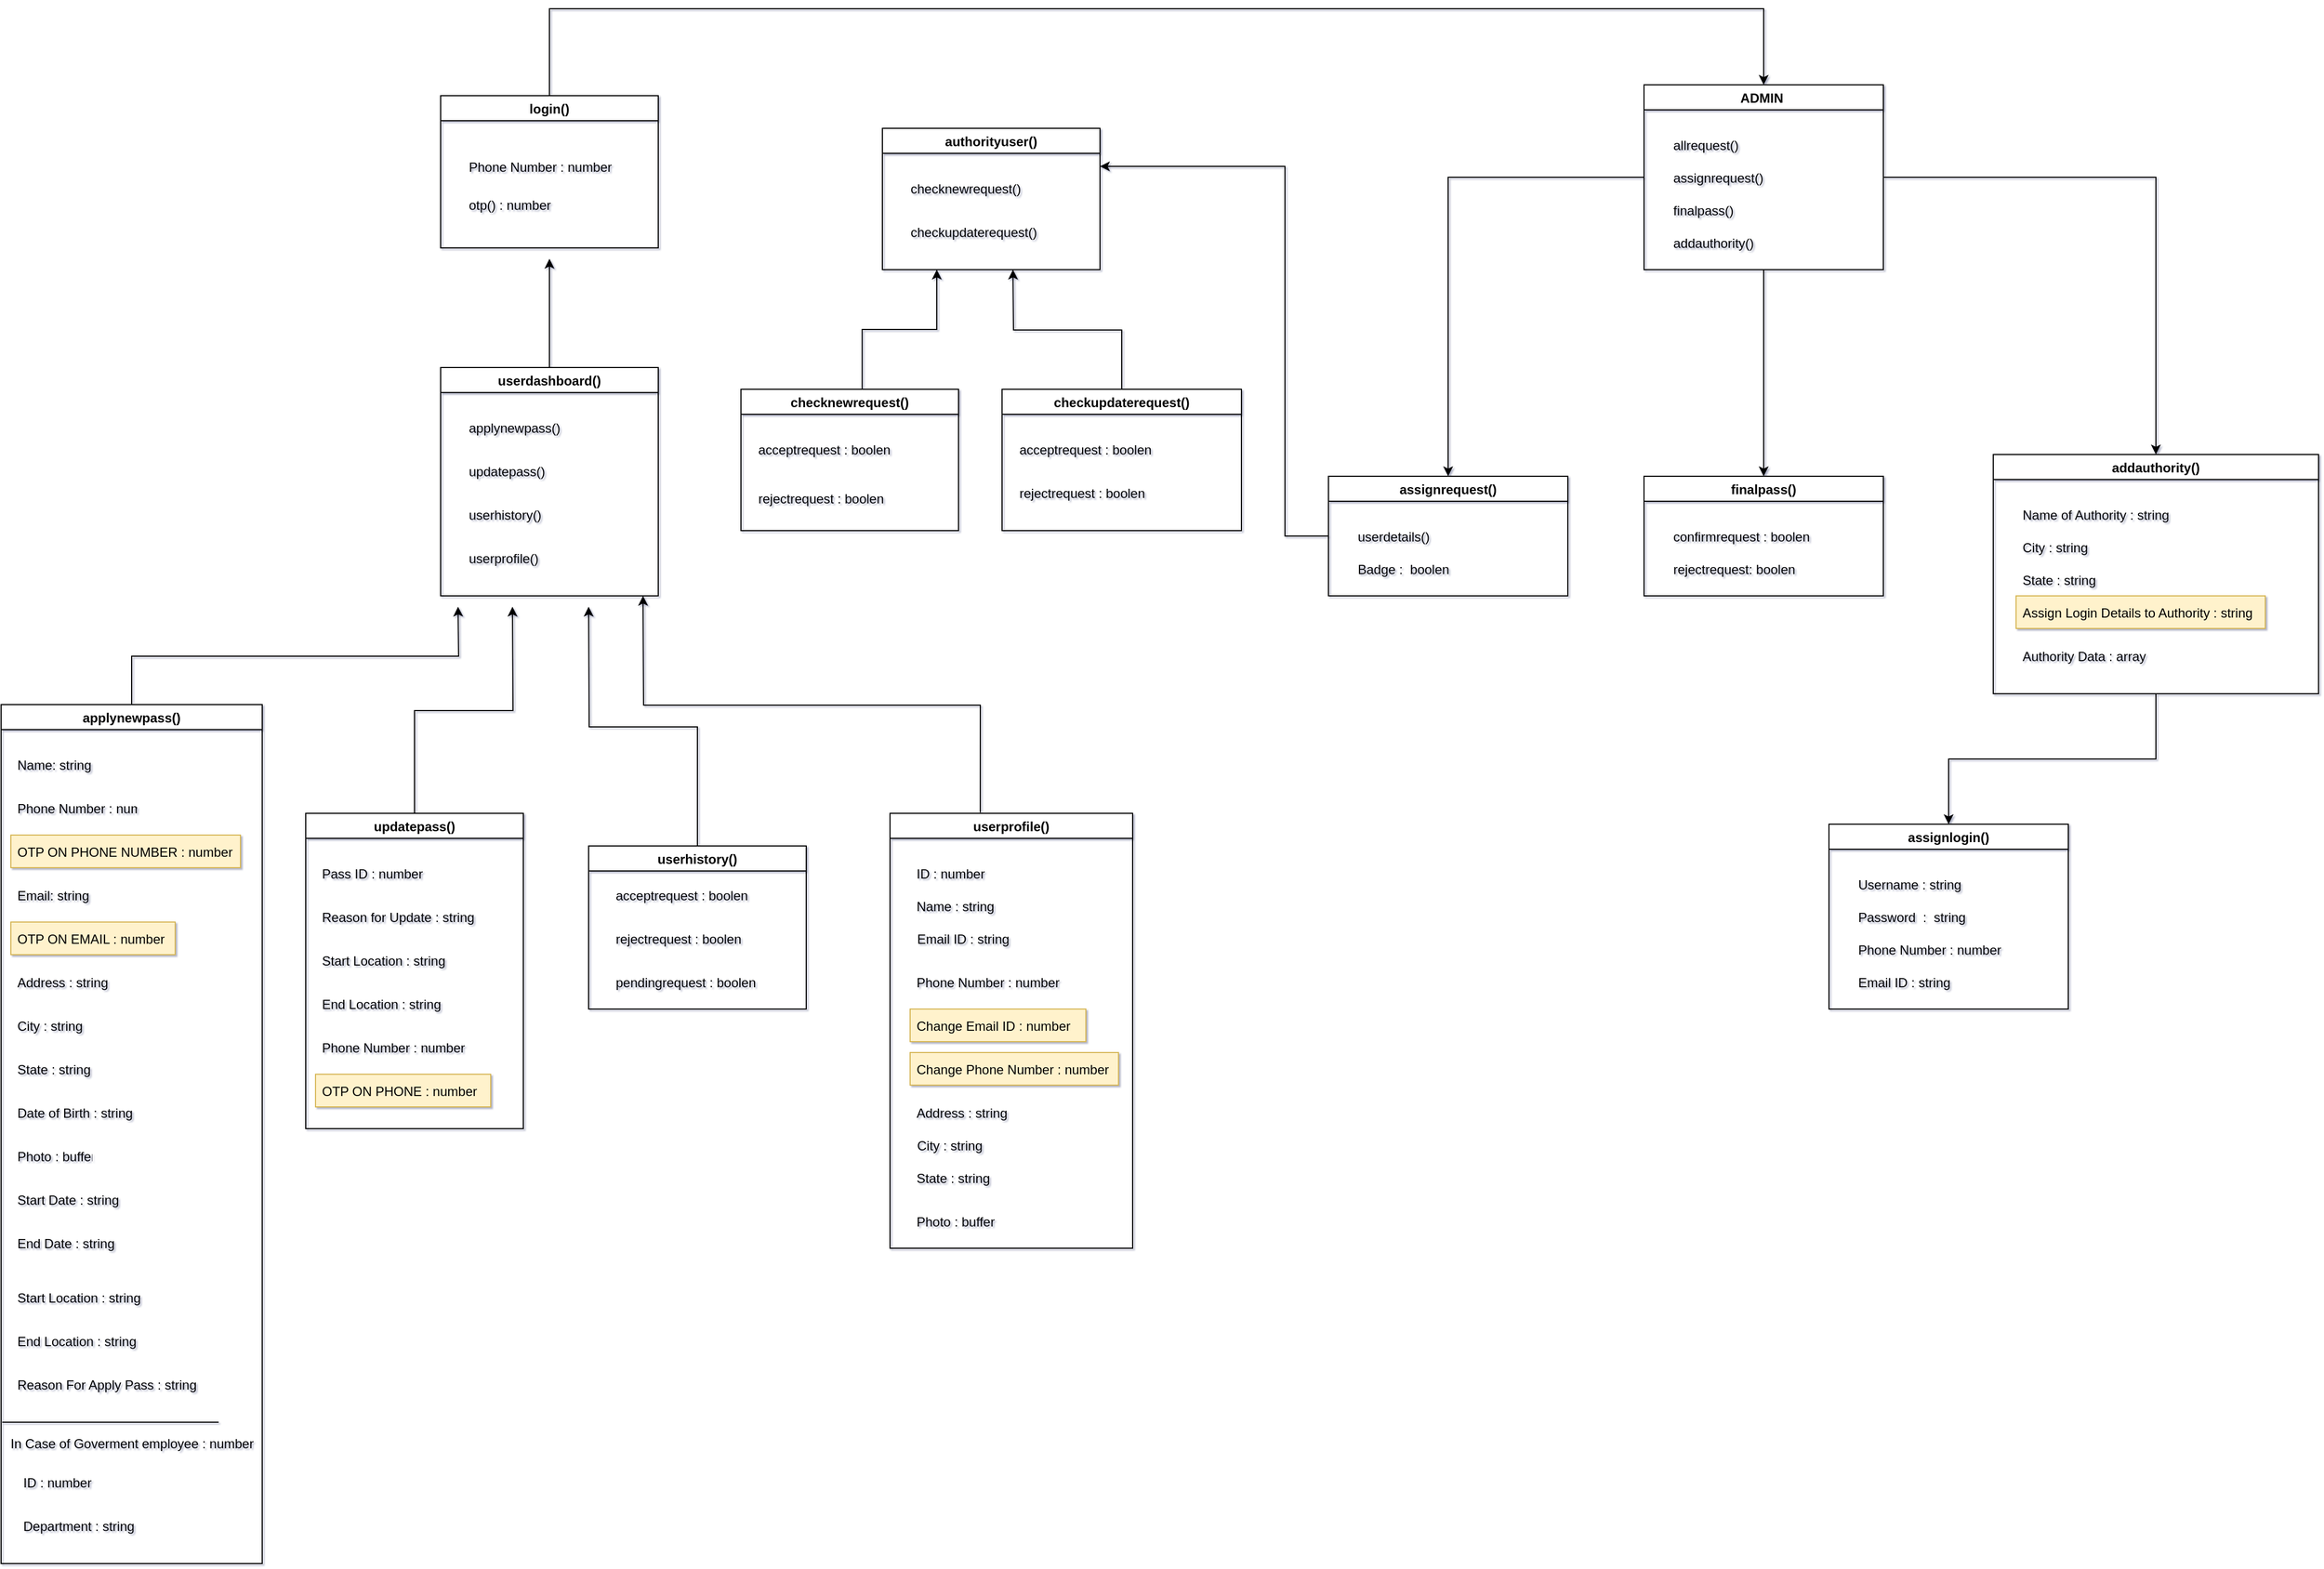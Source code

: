 <mxfile version="17.2.2" type="device"><diagram id="8TVIFOBxvgKqiyBOybbR" name="Page-1"><mxGraphModel dx="4666" dy="1711" grid="1" gridSize="10" guides="1" tooltips="1" connect="1" arrows="1" fold="1" page="1" pageScale="1" pageWidth="850" pageHeight="1100" math="0" shadow="1"><root><mxCell id="0"/><mxCell id="1" parent="0"/><mxCell id="UsphuIVzsIokBbbqyyTt-1" value="authorityuser()" style="swimlane;" parent="1" vertex="1"><mxGeometry x="-620" y="200" width="200" height="130" as="geometry"/></mxCell><mxCell id="UsphuIVzsIokBbbqyyTt-2" value="checknewrequest()" style="text;strokeColor=none;fillColor=none;align=left;verticalAlign=middle;spacingLeft=4;spacingRight=4;overflow=hidden;points=[[0,0.5],[1,0.5]];portConstraint=eastwest;rotatable=0;" parent="UsphuIVzsIokBbbqyyTt-1" vertex="1"><mxGeometry x="20" y="40" width="150" height="30" as="geometry"/></mxCell><mxCell id="UsphuIVzsIokBbbqyyTt-3" value="checkupdaterequest()" style="text;strokeColor=none;fillColor=none;align=left;verticalAlign=middle;spacingLeft=4;spacingRight=4;overflow=hidden;points=[[0,0.5],[1,0.5]];portConstraint=eastwest;rotatable=0;" parent="UsphuIVzsIokBbbqyyTt-1" vertex="1"><mxGeometry x="20" y="80" width="160" height="30" as="geometry"/></mxCell><mxCell id="UsphuIVzsIokBbbqyyTt-4" style="edgeStyle=orthogonalEdgeStyle;rounded=0;orthogonalLoop=1;jettySize=auto;html=1;entryX=0.25;entryY=1;entryDx=0;entryDy=0;exitX=0.557;exitY=-0.002;exitDx=0;exitDy=0;exitPerimeter=0;" parent="1" source="UsphuIVzsIokBbbqyyTt-5" target="UsphuIVzsIokBbbqyyTt-1" edge="1"><mxGeometry relative="1" as="geometry"/></mxCell><mxCell id="UsphuIVzsIokBbbqyyTt-5" value="checknewrequest()" style="swimlane;startSize=23;" parent="1" vertex="1"><mxGeometry x="-750" y="440" width="200" height="130" as="geometry"/></mxCell><mxCell id="UsphuIVzsIokBbbqyyTt-6" value="acceptrequest : boolen" style="text;strokeColor=none;fillColor=none;align=left;verticalAlign=middle;spacingLeft=4;spacingRight=4;overflow=hidden;points=[[0,0.5],[1,0.5]];portConstraint=eastwest;rotatable=0;" parent="UsphuIVzsIokBbbqyyTt-5" vertex="1"><mxGeometry x="10" y="40" width="150" height="30" as="geometry"/></mxCell><mxCell id="UsphuIVzsIokBbbqyyTt-7" value="rejectrequest : boolen" style="text;strokeColor=none;fillColor=none;align=left;verticalAlign=middle;spacingLeft=4;spacingRight=4;overflow=hidden;points=[[0,0.5],[1,0.5]];portConstraint=eastwest;rotatable=0;" parent="UsphuIVzsIokBbbqyyTt-5" vertex="1"><mxGeometry x="10" y="85" width="150" height="30" as="geometry"/></mxCell><mxCell id="UsphuIVzsIokBbbqyyTt-9" style="edgeStyle=orthogonalEdgeStyle;rounded=0;orthogonalLoop=1;jettySize=auto;html=1;exitX=0.5;exitY=0;exitDx=0;exitDy=0;" parent="1" source="UsphuIVzsIokBbbqyyTt-10" edge="1"><mxGeometry relative="1" as="geometry"><mxPoint x="-500" y="330" as="targetPoint"/></mxGeometry></mxCell><mxCell id="UsphuIVzsIokBbbqyyTt-10" value="checkupdaterequest()" style="swimlane;" parent="1" vertex="1"><mxGeometry x="-510" y="440" width="220" height="130" as="geometry"/></mxCell><mxCell id="HjtYf-KR7UW1iCb_bVnS-4" value="acceptrequest : boolen" style="text;strokeColor=none;fillColor=none;align=left;verticalAlign=middle;spacingLeft=4;spacingRight=4;overflow=hidden;points=[[0,0.5],[1,0.5]];portConstraint=eastwest;rotatable=0;" parent="UsphuIVzsIokBbbqyyTt-10" vertex="1"><mxGeometry x="10" y="40" width="150" height="30" as="geometry"/></mxCell><mxCell id="HjtYf-KR7UW1iCb_bVnS-5" value="rejectrequest : boolen" style="text;strokeColor=none;fillColor=none;align=left;verticalAlign=middle;spacingLeft=4;spacingRight=4;overflow=hidden;points=[[0,0.5],[1,0.5]];portConstraint=eastwest;rotatable=0;" parent="UsphuIVzsIokBbbqyyTt-10" vertex="1"><mxGeometry x="10" y="80" width="150" height="30" as="geometry"/></mxCell><mxCell id="UsphuIVzsIokBbbqyyTt-46" style="edgeStyle=orthogonalEdgeStyle;rounded=0;orthogonalLoop=1;jettySize=auto;html=1;entryX=0.5;entryY=0;entryDx=0;entryDy=0;" parent="1" source="UsphuIVzsIokBbbqyyTt-47" target="UsphuIVzsIokBbbqyyTt-105" edge="1"><mxGeometry relative="1" as="geometry"><Array as="points"><mxPoint x="-926" y="90"/><mxPoint x="190" y="90"/></Array></mxGeometry></mxCell><mxCell id="UsphuIVzsIokBbbqyyTt-47" value="login()" style="swimlane;" parent="1" vertex="1"><mxGeometry x="-1026" y="170" width="200" height="140" as="geometry"/></mxCell><mxCell id="UsphuIVzsIokBbbqyyTt-48" value="Phone Number : number" style="text;strokeColor=none;fillColor=none;align=left;verticalAlign=middle;spacingLeft=4;spacingRight=4;overflow=hidden;points=[[0,0.5],[1,0.5]];portConstraint=eastwest;rotatable=0;" parent="UsphuIVzsIokBbbqyyTt-47" vertex="1"><mxGeometry x="20" y="50" width="150" height="30" as="geometry"/></mxCell><mxCell id="UsphuIVzsIokBbbqyyTt-49" value="otp() : number" style="text;strokeColor=none;fillColor=none;align=left;verticalAlign=middle;spacingLeft=4;spacingRight=4;overflow=hidden;points=[[0,0.5],[1,0.5]];portConstraint=eastwest;rotatable=0;" parent="UsphuIVzsIokBbbqyyTt-47" vertex="1"><mxGeometry x="20" y="85" width="160" height="30" as="geometry"/></mxCell><mxCell id="UsphuIVzsIokBbbqyyTt-50" style="edgeStyle=orthogonalEdgeStyle;rounded=0;orthogonalLoop=1;jettySize=auto;html=1;" parent="1" source="UsphuIVzsIokBbbqyyTt-51" edge="1"><mxGeometry relative="1" as="geometry"><mxPoint x="-926.0" y="320" as="targetPoint"/></mxGeometry></mxCell><mxCell id="UsphuIVzsIokBbbqyyTt-51" value="userdashboard()" style="swimlane;" parent="1" vertex="1"><mxGeometry x="-1026" y="420" width="200" height="210" as="geometry"/></mxCell><mxCell id="UsphuIVzsIokBbbqyyTt-52" value="applynewpass() " style="text;strokeColor=none;fillColor=none;align=left;verticalAlign=middle;spacingLeft=4;spacingRight=4;overflow=hidden;points=[[0,0.5],[1,0.5]];portConstraint=eastwest;rotatable=0;" parent="UsphuIVzsIokBbbqyyTt-51" vertex="1"><mxGeometry x="20" y="40" width="140" height="30" as="geometry"/></mxCell><mxCell id="UsphuIVzsIokBbbqyyTt-53" value="userhistory()" style="text;align=left;verticalAlign=middle;spacingLeft=4;spacingRight=4;overflow=hidden;points=[[0,0.5],[1,0.5]];portConstraint=eastwest;rotatable=0;" parent="UsphuIVzsIokBbbqyyTt-51" vertex="1"><mxGeometry x="20" y="120" width="160" height="30" as="geometry"/></mxCell><mxCell id="UsphuIVzsIokBbbqyyTt-54" value="updatepass()" style="text;strokeColor=none;fillColor=none;align=left;verticalAlign=middle;spacingLeft=4;spacingRight=4;overflow=hidden;points=[[0,0.5],[1,0.5]];portConstraint=eastwest;rotatable=0;" parent="UsphuIVzsIokBbbqyyTt-51" vertex="1"><mxGeometry x="20" y="80" width="150" height="30" as="geometry"/></mxCell><mxCell id="UsphuIVzsIokBbbqyyTt-55" value="userprofile()" style="text;strokeColor=none;fillColor=none;align=left;verticalAlign=middle;spacingLeft=4;spacingRight=4;overflow=hidden;points=[[0,0.5],[1,0.5]];portConstraint=eastwest;rotatable=0;" parent="UsphuIVzsIokBbbqyyTt-51" vertex="1"><mxGeometry x="20" y="160" width="160" height="30" as="geometry"/></mxCell><mxCell id="UsphuIVzsIokBbbqyyTt-56" style="edgeStyle=orthogonalEdgeStyle;rounded=0;orthogonalLoop=1;jettySize=auto;html=1;exitX=0.5;exitY=0;exitDx=0;exitDy=0;" parent="1" source="UsphuIVzsIokBbbqyyTt-57" edge="1"><mxGeometry relative="1" as="geometry"><mxPoint x="-1010" y="640" as="targetPoint"/></mxGeometry></mxCell><mxCell id="UsphuIVzsIokBbbqyyTt-57" value="applynewpass()" style="swimlane;" parent="1" vertex="1"><mxGeometry x="-1430" y="730" width="240" height="790" as="geometry"/></mxCell><mxCell id="UsphuIVzsIokBbbqyyTt-58" value="Name: string" style="text;strokeColor=none;fillColor=none;align=left;verticalAlign=middle;spacingLeft=4;spacingRight=4;overflow=hidden;points=[[0,0.5],[1,0.5]];portConstraint=eastwest;rotatable=0;" parent="UsphuIVzsIokBbbqyyTt-57" vertex="1"><mxGeometry x="9" y="40" width="80" height="30" as="geometry"/></mxCell><mxCell id="UsphuIVzsIokBbbqyyTt-59" value="Email: string" style="text;strokeColor=none;fillColor=none;align=left;verticalAlign=middle;spacingLeft=4;spacingRight=4;overflow=hidden;points=[[0,0.5],[1,0.5]];portConstraint=eastwest;rotatable=0;" parent="UsphuIVzsIokBbbqyyTt-57" vertex="1"><mxGeometry x="9" y="160" width="80" height="30" as="geometry"/></mxCell><mxCell id="UsphuIVzsIokBbbqyyTt-60" value="OTP ON PHONE NUMBER : number" style="text;strokeColor=#d6b656;fillColor=#fff2cc;align=left;verticalAlign=middle;spacingLeft=4;spacingRight=4;overflow=hidden;points=[[0,0.5],[1,0.5]];portConstraint=eastwest;rotatable=0;" parent="UsphuIVzsIokBbbqyyTt-57" vertex="1"><mxGeometry x="9" y="120" width="211" height="30" as="geometry"/></mxCell><mxCell id="UsphuIVzsIokBbbqyyTt-61" value="Phone Number : number" style="text;strokeColor=none;fillColor=none;align=left;verticalAlign=middle;spacingLeft=4;spacingRight=4;overflow=hidden;points=[[0,0.5],[1,0.5]];portConstraint=eastwest;rotatable=0;" parent="UsphuIVzsIokBbbqyyTt-57" vertex="1"><mxGeometry x="9" y="80" width="121" height="30" as="geometry"/></mxCell><mxCell id="UsphuIVzsIokBbbqyyTt-62" value="OTP ON EMAIL : number" style="text;strokeColor=#d6b656;fillColor=#fff2cc;align=left;verticalAlign=middle;spacingLeft=4;spacingRight=4;overflow=hidden;points=[[0,0.5],[1,0.5]];portConstraint=eastwest;rotatable=0;" parent="UsphuIVzsIokBbbqyyTt-57" vertex="1"><mxGeometry x="9" y="200" width="151" height="30" as="geometry"/></mxCell><mxCell id="UsphuIVzsIokBbbqyyTt-63" value="Address : string" style="text;strokeColor=none;fillColor=none;align=left;verticalAlign=middle;spacingLeft=4;spacingRight=4;overflow=hidden;points=[[0,0.5],[1,0.5]];portConstraint=eastwest;rotatable=0;" parent="UsphuIVzsIokBbbqyyTt-57" vertex="1"><mxGeometry x="9" y="240" width="101" height="30" as="geometry"/></mxCell><mxCell id="UsphuIVzsIokBbbqyyTt-64" value="City : string" style="text;strokeColor=none;fillColor=none;align=left;verticalAlign=middle;spacingLeft=4;spacingRight=4;overflow=hidden;points=[[0,0.5],[1,0.5]];portConstraint=eastwest;rotatable=0;" parent="UsphuIVzsIokBbbqyyTt-57" vertex="1"><mxGeometry x="9" y="280" width="80" height="30" as="geometry"/></mxCell><mxCell id="UsphuIVzsIokBbbqyyTt-65" value="State : string" style="text;strokeColor=none;fillColor=none;align=left;verticalAlign=middle;spacingLeft=4;spacingRight=4;overflow=hidden;points=[[0,0.5],[1,0.5]];portConstraint=eastwest;rotatable=0;" parent="UsphuIVzsIokBbbqyyTt-57" vertex="1"><mxGeometry x="9" y="320" width="80" height="30" as="geometry"/></mxCell><mxCell id="UsphuIVzsIokBbbqyyTt-66" value="Date of Birth : string" style="text;strokeColor=none;fillColor=none;align=left;verticalAlign=middle;spacingLeft=4;spacingRight=4;overflow=hidden;points=[[0,0.5],[1,0.5]];portConstraint=eastwest;rotatable=0;" parent="UsphuIVzsIokBbbqyyTt-57" vertex="1"><mxGeometry x="9" y="360" width="121" height="30" as="geometry"/></mxCell><mxCell id="UsphuIVzsIokBbbqyyTt-67" value="Photo : buffer" style="text;strokeColor=none;fillColor=none;align=left;verticalAlign=middle;spacingLeft=4;spacingRight=4;overflow=hidden;points=[[0,0.5],[1,0.5]];portConstraint=eastwest;rotatable=0;" parent="UsphuIVzsIokBbbqyyTt-57" vertex="1"><mxGeometry x="9" y="400" width="80" height="30" as="geometry"/></mxCell><mxCell id="UsphuIVzsIokBbbqyyTt-68" value="Start Date : string" style="text;strokeColor=none;fillColor=none;align=left;verticalAlign=middle;spacingLeft=4;spacingRight=4;overflow=hidden;points=[[0,0.5],[1,0.5]];portConstraint=eastwest;rotatable=0;" parent="UsphuIVzsIokBbbqyyTt-57" vertex="1"><mxGeometry x="9" y="440" width="111" height="30" as="geometry"/></mxCell><mxCell id="UsphuIVzsIokBbbqyyTt-69" value="End Date : string" style="text;strokeColor=none;fillColor=none;align=left;verticalAlign=middle;spacingLeft=4;spacingRight=4;overflow=hidden;points=[[0,0.5],[1,0.5]];portConstraint=eastwest;rotatable=0;" parent="UsphuIVzsIokBbbqyyTt-57" vertex="1"><mxGeometry x="9" y="480" width="101" height="30" as="geometry"/></mxCell><mxCell id="UsphuIVzsIokBbbqyyTt-70" value="Start Location : string" style="text;strokeColor=none;fillColor=none;align=left;verticalAlign=middle;spacingLeft=4;spacingRight=4;overflow=hidden;points=[[0,0.5],[1,0.5]];portConstraint=eastwest;rotatable=0;" parent="UsphuIVzsIokBbbqyyTt-57" vertex="1"><mxGeometry x="9" y="530" width="131" height="30" as="geometry"/></mxCell><mxCell id="UsphuIVzsIokBbbqyyTt-71" value="End Location : string" style="text;strokeColor=none;fillColor=none;align=left;verticalAlign=middle;spacingLeft=4;spacingRight=4;overflow=hidden;points=[[0,0.5],[1,0.5]];portConstraint=eastwest;rotatable=0;" parent="UsphuIVzsIokBbbqyyTt-57" vertex="1"><mxGeometry x="9" y="570" width="121" height="30" as="geometry"/></mxCell><mxCell id="UsphuIVzsIokBbbqyyTt-72" value="Reason For Apply Pass : string" style="text;strokeColor=none;fillColor=none;align=left;verticalAlign=middle;spacingLeft=4;spacingRight=4;overflow=hidden;points=[[0,0.5],[1,0.5]];portConstraint=eastwest;rotatable=0;" parent="UsphuIVzsIokBbbqyyTt-57" vertex="1"><mxGeometry x="9" y="610" width="181" height="30" as="geometry"/></mxCell><mxCell id="UsphuIVzsIokBbbqyyTt-73" value="" style="endArrow=none;html=1;rounded=0;" parent="UsphuIVzsIokBbbqyyTt-57" edge="1"><mxGeometry width="50" height="50" relative="1" as="geometry"><mxPoint x="1" y="660" as="sourcePoint"/><mxPoint x="200" y="660" as="targetPoint"/><Array as="points"><mxPoint x="100" y="660"/></Array></mxGeometry></mxCell><mxCell id="UsphuIVzsIokBbbqyyTt-74" value="In Case of Goverment employee : number" style="text;html=1;align=center;verticalAlign=middle;resizable=0;points=[];autosize=1;strokeColor=none;fillColor=none;" parent="UsphuIVzsIokBbbqyyTt-57" vertex="1"><mxGeometry y="670" width="240" height="20" as="geometry"/></mxCell><mxCell id="UsphuIVzsIokBbbqyyTt-75" value="ID : number" style="text;strokeColor=none;fillColor=none;align=left;verticalAlign=middle;spacingLeft=4;spacingRight=4;overflow=hidden;points=[[0,0.5],[1,0.5]];portConstraint=eastwest;rotatable=0;" parent="UsphuIVzsIokBbbqyyTt-57" vertex="1"><mxGeometry x="14.5" y="700" width="80" height="30" as="geometry"/></mxCell><mxCell id="UsphuIVzsIokBbbqyyTt-76" value="Department : string" style="text;strokeColor=none;fillColor=none;align=left;verticalAlign=middle;spacingLeft=4;spacingRight=4;overflow=hidden;points=[[0,0.5],[1,0.5]];portConstraint=eastwest;rotatable=0;" parent="UsphuIVzsIokBbbqyyTt-57" vertex="1"><mxGeometry x="14.5" y="740" width="115.5" height="30" as="geometry"/></mxCell><mxCell id="UsphuIVzsIokBbbqyyTt-77" style="edgeStyle=orthogonalEdgeStyle;rounded=0;orthogonalLoop=1;jettySize=auto;html=1;" parent="1" source="UsphuIVzsIokBbbqyyTt-78" edge="1"><mxGeometry relative="1" as="geometry"><mxPoint x="-960" y="640" as="targetPoint"/></mxGeometry></mxCell><mxCell id="UsphuIVzsIokBbbqyyTt-78" value="updatepass()" style="swimlane;" parent="1" vertex="1"><mxGeometry x="-1150" y="830" width="200" height="290" as="geometry"/></mxCell><mxCell id="UsphuIVzsIokBbbqyyTt-79" value="Pass ID : number" style="text;strokeColor=none;fillColor=none;align=left;verticalAlign=middle;spacingLeft=4;spacingRight=4;overflow=hidden;points=[[0,0.5],[1,0.5]];portConstraint=eastwest;rotatable=0;" parent="UsphuIVzsIokBbbqyyTt-78" vertex="1"><mxGeometry x="9" y="40" width="111" height="30" as="geometry"/></mxCell><mxCell id="UsphuIVzsIokBbbqyyTt-80" value="Reason for Update : string" style="text;strokeColor=none;fillColor=none;align=left;verticalAlign=middle;spacingLeft=4;spacingRight=4;overflow=hidden;points=[[0,0.5],[1,0.5]];portConstraint=eastwest;rotatable=0;" parent="UsphuIVzsIokBbbqyyTt-78" vertex="1"><mxGeometry x="9" y="80" width="151" height="30" as="geometry"/></mxCell><mxCell id="UsphuIVzsIokBbbqyyTt-81" value="Start Location : string" style="text;strokeColor=none;fillColor=none;align=left;verticalAlign=middle;spacingLeft=4;spacingRight=4;overflow=hidden;points=[[0,0.5],[1,0.5]];portConstraint=eastwest;rotatable=0;" parent="UsphuIVzsIokBbbqyyTt-78" vertex="1"><mxGeometry x="9" y="120" width="131" height="30" as="geometry"/></mxCell><mxCell id="UsphuIVzsIokBbbqyyTt-82" value="End Location : string" style="text;strokeColor=none;fillColor=none;align=left;verticalAlign=middle;spacingLeft=4;spacingRight=4;overflow=hidden;points=[[0,0.5],[1,0.5]];portConstraint=eastwest;rotatable=0;" parent="UsphuIVzsIokBbbqyyTt-78" vertex="1"><mxGeometry x="9" y="160" width="131" height="30" as="geometry"/></mxCell><mxCell id="UsphuIVzsIokBbbqyyTt-83" value="Phone Number : number" style="text;strokeColor=none;fillColor=none;align=left;verticalAlign=middle;spacingLeft=4;spacingRight=4;overflow=hidden;points=[[0,0.5],[1,0.5]];portConstraint=eastwest;rotatable=0;" parent="UsphuIVzsIokBbbqyyTt-78" vertex="1"><mxGeometry x="9" y="200" width="151" height="30" as="geometry"/></mxCell><mxCell id="UsphuIVzsIokBbbqyyTt-84" value="OTP ON PHONE : number" style="text;strokeColor=#d6b656;fillColor=#fff2cc;align=left;verticalAlign=middle;spacingLeft=4;spacingRight=4;overflow=hidden;points=[[0,0.5],[1,0.5]];portConstraint=eastwest;rotatable=0;" parent="UsphuIVzsIokBbbqyyTt-78" vertex="1"><mxGeometry x="9" y="240" width="161" height="30" as="geometry"/></mxCell><mxCell id="UsphuIVzsIokBbbqyyTt-85" style="edgeStyle=orthogonalEdgeStyle;rounded=0;orthogonalLoop=1;jettySize=auto;html=1;" parent="1" source="UsphuIVzsIokBbbqyyTt-86" edge="1"><mxGeometry relative="1" as="geometry"><mxPoint x="-890" y="640" as="targetPoint"/></mxGeometry></mxCell><mxCell id="UsphuIVzsIokBbbqyyTt-86" value="userhistory()" style="swimlane;" parent="1" vertex="1"><mxGeometry x="-890" y="860" width="200" height="150" as="geometry"/></mxCell><mxCell id="UsphuIVzsIokBbbqyyTt-88" value="pendingrequest : boolen" style="text;strokeColor=none;fillColor=none;align=left;verticalAlign=middle;spacingLeft=4;spacingRight=4;overflow=hidden;points=[[0,0.5],[1,0.5]];portConstraint=eastwest;rotatable=0;" parent="UsphuIVzsIokBbbqyyTt-86" vertex="1"><mxGeometry x="19" y="110" width="181" height="30" as="geometry"/></mxCell><mxCell id="UsphuIVzsIokBbbqyyTt-89" value="rejectrequest : boolen" style="text;strokeColor=none;fillColor=none;align=left;verticalAlign=middle;spacingLeft=4;spacingRight=4;overflow=hidden;points=[[0,0.5],[1,0.5]];portConstraint=eastwest;rotatable=0;" parent="UsphuIVzsIokBbbqyyTt-86" vertex="1"><mxGeometry x="19" y="70" width="141" height="30" as="geometry"/></mxCell><mxCell id="HjtYf-KR7UW1iCb_bVnS-2" value="acceptrequest : boolen" style="text;strokeColor=none;fillColor=none;align=left;verticalAlign=middle;spacingLeft=4;spacingRight=4;overflow=hidden;points=[[0,0.5],[1,0.5]];portConstraint=eastwest;rotatable=0;" parent="UsphuIVzsIokBbbqyyTt-86" vertex="1"><mxGeometry x="19" y="30" width="150" height="30" as="geometry"/></mxCell><mxCell id="UsphuIVzsIokBbbqyyTt-90" style="edgeStyle=orthogonalEdgeStyle;rounded=0;orthogonalLoop=1;jettySize=auto;html=1;exitX=0.372;exitY=-0.002;exitDx=0;exitDy=0;exitPerimeter=0;" parent="1" source="UsphuIVzsIokBbbqyyTt-91" edge="1"><mxGeometry relative="1" as="geometry"><mxPoint x="-840" y="630" as="targetPoint"/></mxGeometry></mxCell><mxCell id="UsphuIVzsIokBbbqyyTt-91" value="userprofile()" style="swimlane;" parent="1" vertex="1"><mxGeometry x="-613" y="830" width="223" height="400" as="geometry"/></mxCell><mxCell id="UsphuIVzsIokBbbqyyTt-92" value="Name : string" style="text;strokeColor=none;fillColor=none;align=left;verticalAlign=middle;spacingLeft=4;spacingRight=4;overflow=hidden;points=[[0,0.5],[1,0.5]];portConstraint=eastwest;rotatable=0;" parent="UsphuIVzsIokBbbqyyTt-91" vertex="1"><mxGeometry x="18.5" y="70" width="91.5" height="30" as="geometry"/></mxCell><mxCell id="UsphuIVzsIokBbbqyyTt-93" value="Email ID : string" style="text;strokeColor=none;fillColor=none;align=left;verticalAlign=middle;spacingLeft=4;spacingRight=4;overflow=hidden;points=[[0,0.5],[1,0.5]];portConstraint=eastwest;rotatable=0;" parent="UsphuIVzsIokBbbqyyTt-91" vertex="1"><mxGeometry x="19" y="100" width="101" height="30" as="geometry"/></mxCell><mxCell id="UsphuIVzsIokBbbqyyTt-94" value="Phone Number : number" style="text;strokeColor=none;fillColor=none;align=left;verticalAlign=middle;spacingLeft=4;spacingRight=4;overflow=hidden;points=[[0,0.5],[1,0.5]];portConstraint=eastwest;rotatable=0;" parent="UsphuIVzsIokBbbqyyTt-91" vertex="1"><mxGeometry x="18.5" y="140" width="151.5" height="30" as="geometry"/></mxCell><mxCell id="UsphuIVzsIokBbbqyyTt-95" value="Change Email ID : number" style="text;strokeColor=#d6b656;fillColor=#fff2cc;align=left;verticalAlign=middle;spacingLeft=4;spacingRight=4;overflow=hidden;points=[[0,0.5],[1,0.5]];portConstraint=eastwest;rotatable=0;" parent="UsphuIVzsIokBbbqyyTt-91" vertex="1"><mxGeometry x="18.5" y="180" width="161.5" height="30" as="geometry"/></mxCell><mxCell id="UsphuIVzsIokBbbqyyTt-96" value="Change Phone Number : number" style="text;strokeColor=#d6b656;fillColor=#fff2cc;align=left;verticalAlign=middle;spacingLeft=4;spacingRight=4;overflow=hidden;points=[[0,0.5],[1,0.5]];portConstraint=eastwest;rotatable=0;" parent="UsphuIVzsIokBbbqyyTt-91" vertex="1"><mxGeometry x="18.5" y="220" width="191.5" height="30" as="geometry"/></mxCell><mxCell id="UsphuIVzsIokBbbqyyTt-97" value="Address : string" style="text;strokeColor=none;fillColor=none;align=left;verticalAlign=middle;spacingLeft=4;spacingRight=4;overflow=hidden;points=[[0,0.5],[1,0.5]];portConstraint=eastwest;rotatable=0;" parent="UsphuIVzsIokBbbqyyTt-91" vertex="1"><mxGeometry x="18.5" y="260" width="101.5" height="30" as="geometry"/></mxCell><mxCell id="UsphuIVzsIokBbbqyyTt-98" value="City : string" style="text;strokeColor=none;fillColor=none;align=left;verticalAlign=middle;spacingLeft=4;spacingRight=4;overflow=hidden;points=[[0,0.5],[1,0.5]];portConstraint=eastwest;rotatable=0;" parent="UsphuIVzsIokBbbqyyTt-91" vertex="1"><mxGeometry x="19" y="290" width="80" height="30" as="geometry"/></mxCell><mxCell id="UsphuIVzsIokBbbqyyTt-99" value="State : string" style="text;strokeColor=none;fillColor=none;align=left;verticalAlign=middle;spacingLeft=4;spacingRight=4;overflow=hidden;points=[[0,0.5],[1,0.5]];portConstraint=eastwest;rotatable=0;" parent="UsphuIVzsIokBbbqyyTt-91" vertex="1"><mxGeometry x="18.5" y="320" width="80" height="30" as="geometry"/></mxCell><mxCell id="UsphuIVzsIokBbbqyyTt-100" value="ID : number" style="text;strokeColor=none;fillColor=none;align=left;verticalAlign=middle;spacingLeft=4;spacingRight=4;overflow=hidden;points=[[0,0.5],[1,0.5]];portConstraint=eastwest;rotatable=0;" parent="UsphuIVzsIokBbbqyyTt-91" vertex="1"><mxGeometry x="18.5" y="40" width="80" height="30" as="geometry"/></mxCell><mxCell id="UsphuIVzsIokBbbqyyTt-101" value="Photo : buffer" style="text;strokeColor=none;fillColor=none;align=left;verticalAlign=middle;spacingLeft=4;spacingRight=4;overflow=hidden;points=[[0,0.5],[1,0.5]];portConstraint=eastwest;rotatable=0;" parent="UsphuIVzsIokBbbqyyTt-91" vertex="1"><mxGeometry x="18.5" y="360" width="91.5" height="30" as="geometry"/></mxCell><mxCell id="UsphuIVzsIokBbbqyyTt-102" value="" style="edgeStyle=orthogonalEdgeStyle;rounded=0;orthogonalLoop=1;jettySize=auto;html=1;" parent="1" source="UsphuIVzsIokBbbqyyTt-105" target="UsphuIVzsIokBbbqyyTt-110" edge="1"><mxGeometry relative="1" as="geometry"/></mxCell><mxCell id="UsphuIVzsIokBbbqyyTt-103" value="" style="edgeStyle=orthogonalEdgeStyle;rounded=0;orthogonalLoop=1;jettySize=auto;html=1;" parent="1" source="UsphuIVzsIokBbbqyyTt-105" target="UsphuIVzsIokBbbqyyTt-114" edge="1"><mxGeometry relative="1" as="geometry"/></mxCell><mxCell id="UsphuIVzsIokBbbqyyTt-104" value="" style="edgeStyle=orthogonalEdgeStyle;rounded=0;orthogonalLoop=1;jettySize=auto;html=1;" parent="1" source="UsphuIVzsIokBbbqyyTt-105" target="UsphuIVzsIokBbbqyyTt-118" edge="1"><mxGeometry relative="1" as="geometry"/></mxCell><mxCell id="UsphuIVzsIokBbbqyyTt-105" value="ADMIN " style="swimlane;" parent="1" vertex="1"><mxGeometry x="80" y="160" width="220" height="170" as="geometry"/></mxCell><mxCell id="UsphuIVzsIokBbbqyyTt-106" value="allrequest()" style="text;strokeColor=none;fillColor=none;align=left;verticalAlign=middle;spacingLeft=4;spacingRight=4;overflow=hidden;points=[[0,0.5],[1,0.5]];portConstraint=eastwest;rotatable=0;" parent="UsphuIVzsIokBbbqyyTt-105" vertex="1"><mxGeometry x="21" y="40" width="159" height="30" as="geometry"/></mxCell><mxCell id="UsphuIVzsIokBbbqyyTt-107" value="assignrequest()" style="text;strokeColor=none;fillColor=none;align=left;verticalAlign=middle;spacingLeft=4;spacingRight=4;overflow=hidden;points=[[0,0.5],[1,0.5]];portConstraint=eastwest;rotatable=0;" parent="UsphuIVzsIokBbbqyyTt-105" vertex="1"><mxGeometry x="21" y="70" width="159" height="30" as="geometry"/></mxCell><mxCell id="UsphuIVzsIokBbbqyyTt-108" value="finalpass()" style="text;strokeColor=none;fillColor=none;align=left;verticalAlign=middle;spacingLeft=4;spacingRight=4;overflow=hidden;points=[[0,0.5],[1,0.5]];portConstraint=eastwest;rotatable=0;" parent="UsphuIVzsIokBbbqyyTt-105" vertex="1"><mxGeometry x="21" y="100" width="199" height="30" as="geometry"/></mxCell><mxCell id="UsphuIVzsIokBbbqyyTt-109" value="addauthority()" style="text;strokeColor=none;fillColor=none;align=left;verticalAlign=middle;spacingLeft=4;spacingRight=4;overflow=hidden;points=[[0,0.5],[1,0.5]];portConstraint=eastwest;rotatable=0;" parent="UsphuIVzsIokBbbqyyTt-105" vertex="1"><mxGeometry x="21" y="130" width="119" height="30" as="geometry"/></mxCell><mxCell id="UsphuIVzsIokBbbqyyTt-110" value="finalpass()" style="swimlane;" parent="1" vertex="1"><mxGeometry x="80" y="520" width="220" height="110" as="geometry"/></mxCell><mxCell id="UsphuIVzsIokBbbqyyTt-111" value="confirmrequest : boolen" style="text;strokeColor=none;fillColor=none;align=left;verticalAlign=middle;spacingLeft=4;spacingRight=4;overflow=hidden;points=[[0,0.5],[1,0.5]];portConstraint=eastwest;rotatable=0;" parent="UsphuIVzsIokBbbqyyTt-110" vertex="1"><mxGeometry x="21" y="40" width="159" height="30" as="geometry"/></mxCell><mxCell id="UsphuIVzsIokBbbqyyTt-112" value="rejectrequest: boolen" style="text;strokeColor=none;fillColor=none;align=left;verticalAlign=middle;spacingLeft=4;spacingRight=4;overflow=hidden;points=[[0,0.5],[1,0.5]];portConstraint=eastwest;rotatable=0;" parent="UsphuIVzsIokBbbqyyTt-110" vertex="1"><mxGeometry x="21" y="70" width="159" height="30" as="geometry"/></mxCell><mxCell id="UsphuIVzsIokBbbqyyTt-113" style="edgeStyle=orthogonalEdgeStyle;rounded=0;orthogonalLoop=1;jettySize=auto;html=1;" parent="1" source="UsphuIVzsIokBbbqyyTt-114" edge="1"><mxGeometry relative="1" as="geometry"><Array as="points"><mxPoint x="-250" y="575"/><mxPoint x="-250" y="235"/></Array><mxPoint x="-420" y="235" as="targetPoint"/></mxGeometry></mxCell><mxCell id="UsphuIVzsIokBbbqyyTt-114" value="assignrequest()" style="swimlane;" parent="1" vertex="1"><mxGeometry x="-210" y="520" width="220" height="110" as="geometry"/></mxCell><mxCell id="UsphuIVzsIokBbbqyyTt-115" value="userdetails() " style="text;strokeColor=none;fillColor=none;align=left;verticalAlign=middle;spacingLeft=4;spacingRight=4;overflow=hidden;points=[[0,0.5],[1,0.5]];portConstraint=eastwest;rotatable=0;" parent="UsphuIVzsIokBbbqyyTt-114" vertex="1"><mxGeometry x="21" y="40" width="159" height="30" as="geometry"/></mxCell><mxCell id="UsphuIVzsIokBbbqyyTt-116" value="Badge :  boolen" style="text;strokeColor=none;fillColor=none;align=left;verticalAlign=middle;spacingLeft=4;spacingRight=4;overflow=hidden;points=[[0,0.5],[1,0.5]];portConstraint=eastwest;rotatable=0;" parent="UsphuIVzsIokBbbqyyTt-114" vertex="1"><mxGeometry x="21" y="70" width="189" height="30" as="geometry"/></mxCell><mxCell id="UsphuIVzsIokBbbqyyTt-117" value="" style="edgeStyle=orthogonalEdgeStyle;rounded=0;orthogonalLoop=1;jettySize=auto;html=1;" parent="1" source="UsphuIVzsIokBbbqyyTt-118" target="UsphuIVzsIokBbbqyyTt-124" edge="1"><mxGeometry relative="1" as="geometry"/></mxCell><mxCell id="UsphuIVzsIokBbbqyyTt-118" value="addauthority()" style="swimlane;" parent="1" vertex="1"><mxGeometry x="401" y="500" width="299" height="220" as="geometry"/></mxCell><mxCell id="UsphuIVzsIokBbbqyyTt-119" value="Name of Authority : string" style="text;strokeColor=none;fillColor=none;align=left;verticalAlign=middle;spacingLeft=4;spacingRight=4;overflow=hidden;points=[[0,0.5],[1,0.5]];portConstraint=eastwest;rotatable=0;" parent="UsphuIVzsIokBbbqyyTt-118" vertex="1"><mxGeometry x="21" y="40" width="159" height="30" as="geometry"/></mxCell><mxCell id="UsphuIVzsIokBbbqyyTt-120" value="City : string" style="text;strokeColor=none;fillColor=none;align=left;verticalAlign=middle;spacingLeft=4;spacingRight=4;overflow=hidden;points=[[0,0.5],[1,0.5]];portConstraint=eastwest;rotatable=0;" parent="UsphuIVzsIokBbbqyyTt-118" vertex="1"><mxGeometry x="21" y="70" width="159" height="30" as="geometry"/></mxCell><mxCell id="UsphuIVzsIokBbbqyyTt-121" value="State : string" style="text;strokeColor=none;fillColor=none;align=left;verticalAlign=middle;spacingLeft=4;spacingRight=4;overflow=hidden;points=[[0,0.5],[1,0.5]];portConstraint=eastwest;rotatable=0;" parent="UsphuIVzsIokBbbqyyTt-118" vertex="1"><mxGeometry x="21" y="100" width="199" height="30" as="geometry"/></mxCell><mxCell id="UsphuIVzsIokBbbqyyTt-122" value="Assign Login Details to Authority : string" style="text;strokeColor=#d6b656;fillColor=#fff2cc;align=left;verticalAlign=middle;spacingLeft=4;spacingRight=4;overflow=hidden;points=[[0,0.5],[1,0.5]];portConstraint=eastwest;rotatable=0;" parent="UsphuIVzsIokBbbqyyTt-118" vertex="1"><mxGeometry x="21" y="130" width="229" height="30" as="geometry"/></mxCell><mxCell id="UsphuIVzsIokBbbqyyTt-123" value="Authority Data : array" style="text;strokeColor=none;fillColor=none;align=left;verticalAlign=middle;spacingLeft=4;spacingRight=4;overflow=hidden;points=[[0,0.5],[1,0.5]];portConstraint=eastwest;rotatable=0;" parent="UsphuIVzsIokBbbqyyTt-118" vertex="1"><mxGeometry x="21" y="170" width="199" height="30" as="geometry"/></mxCell><mxCell id="UsphuIVzsIokBbbqyyTt-124" value="assignlogin()" style="swimlane;" parent="1" vertex="1"><mxGeometry x="250" y="840" width="220" height="170" as="geometry"/></mxCell><mxCell id="UsphuIVzsIokBbbqyyTt-125" value="Username : string" style="text;strokeColor=none;fillColor=none;align=left;verticalAlign=middle;spacingLeft=4;spacingRight=4;overflow=hidden;points=[[0,0.5],[1,0.5]];portConstraint=eastwest;rotatable=0;" parent="UsphuIVzsIokBbbqyyTt-124" vertex="1"><mxGeometry x="21" y="40" width="159" height="30" as="geometry"/></mxCell><mxCell id="UsphuIVzsIokBbbqyyTt-126" value="Password  :  string" style="text;strokeColor=none;fillColor=none;align=left;verticalAlign=middle;spacingLeft=4;spacingRight=4;overflow=hidden;points=[[0,0.5],[1,0.5]];portConstraint=eastwest;rotatable=0;" parent="UsphuIVzsIokBbbqyyTt-124" vertex="1"><mxGeometry x="21" y="70" width="159" height="30" as="geometry"/></mxCell><mxCell id="UsphuIVzsIokBbbqyyTt-127" value="Phone Number : number" style="text;strokeColor=none;fillColor=none;align=left;verticalAlign=middle;spacingLeft=4;spacingRight=4;overflow=hidden;points=[[0,0.5],[1,0.5]];portConstraint=eastwest;rotatable=0;" parent="UsphuIVzsIokBbbqyyTt-124" vertex="1"><mxGeometry x="21" y="100" width="199" height="30" as="geometry"/></mxCell><mxCell id="UsphuIVzsIokBbbqyyTt-128" value="Email ID : string" style="text;strokeColor=none;fillColor=none;align=left;verticalAlign=middle;spacingLeft=4;spacingRight=4;overflow=hidden;points=[[0,0.5],[1,0.5]];portConstraint=eastwest;rotatable=0;" parent="UsphuIVzsIokBbbqyyTt-124" vertex="1"><mxGeometry x="21" y="130" width="129" height="30" as="geometry"/></mxCell></root></mxGraphModel></diagram></mxfile>